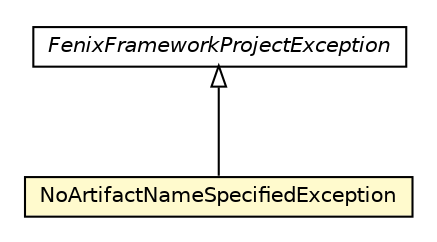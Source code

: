 #!/usr/local/bin/dot
#
# Class diagram 
# Generated by UMLGraph version 5.1 (http://www.umlgraph.org/)
#

digraph G {
	edge [fontname="Helvetica",fontsize=10,labelfontname="Helvetica",labelfontsize=10];
	node [fontname="Helvetica",fontsize=10,shape=plaintext];
	nodesep=0.25;
	ranksep=0.5;
	// pt.ist.fenixframework.project.exception.NoArtifactNameSpecifiedException
	c23449 [label=<<table title="pt.ist.fenixframework.project.exception.NoArtifactNameSpecifiedException" border="0" cellborder="1" cellspacing="0" cellpadding="2" port="p" bgcolor="lemonChiffon" href="./NoArtifactNameSpecifiedException.html">
		<tr><td><table border="0" cellspacing="0" cellpadding="1">
<tr><td align="center" balign="center"> NoArtifactNameSpecifiedException </td></tr>
		</table></td></tr>
		</table>>, fontname="Helvetica", fontcolor="black", fontsize=10.0];
	// pt.ist.fenixframework.project.exception.FenixFrameworkProjectException
	c23451 [label=<<table title="pt.ist.fenixframework.project.exception.FenixFrameworkProjectException" border="0" cellborder="1" cellspacing="0" cellpadding="2" port="p" href="./FenixFrameworkProjectException.html">
		<tr><td><table border="0" cellspacing="0" cellpadding="1">
<tr><td align="center" balign="center"><font face="Helvetica-Oblique"> FenixFrameworkProjectException </font></td></tr>
		</table></td></tr>
		</table>>, fontname="Helvetica", fontcolor="black", fontsize=10.0];
	//pt.ist.fenixframework.project.exception.NoArtifactNameSpecifiedException extends pt.ist.fenixframework.project.exception.FenixFrameworkProjectException
	c23451:p -> c23449:p [dir=back,arrowtail=empty];
}

